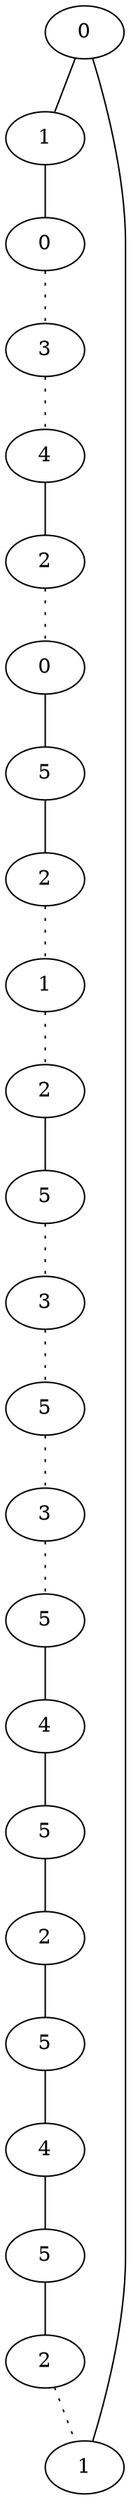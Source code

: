 graph {
a0[label=0];
a1[label=1];
a2[label=0];
a3[label=3];
a4[label=4];
a5[label=2];
a6[label=0];
a7[label=5];
a8[label=2];
a9[label=1];
a10[label=2];
a11[label=5];
a12[label=3];
a13[label=5];
a14[label=3];
a15[label=5];
a16[label=4];
a17[label=5];
a18[label=2];
a19[label=5];
a20[label=4];
a21[label=5];
a22[label=2];
a23[label=1];
a0 -- a1;
a0 -- a23;
a1 -- a2;
a2 -- a3 [style=dotted];
a3 -- a4 [style=dotted];
a4 -- a5;
a5 -- a6 [style=dotted];
a6 -- a7;
a7 -- a8;
a8 -- a9 [style=dotted];
a9 -- a10 [style=dotted];
a10 -- a11;
a11 -- a12 [style=dotted];
a12 -- a13 [style=dotted];
a13 -- a14 [style=dotted];
a14 -- a15 [style=dotted];
a15 -- a16;
a16 -- a17;
a17 -- a18;
a18 -- a19;
a19 -- a20;
a20 -- a21;
a21 -- a22;
a22 -- a23 [style=dotted];
}
